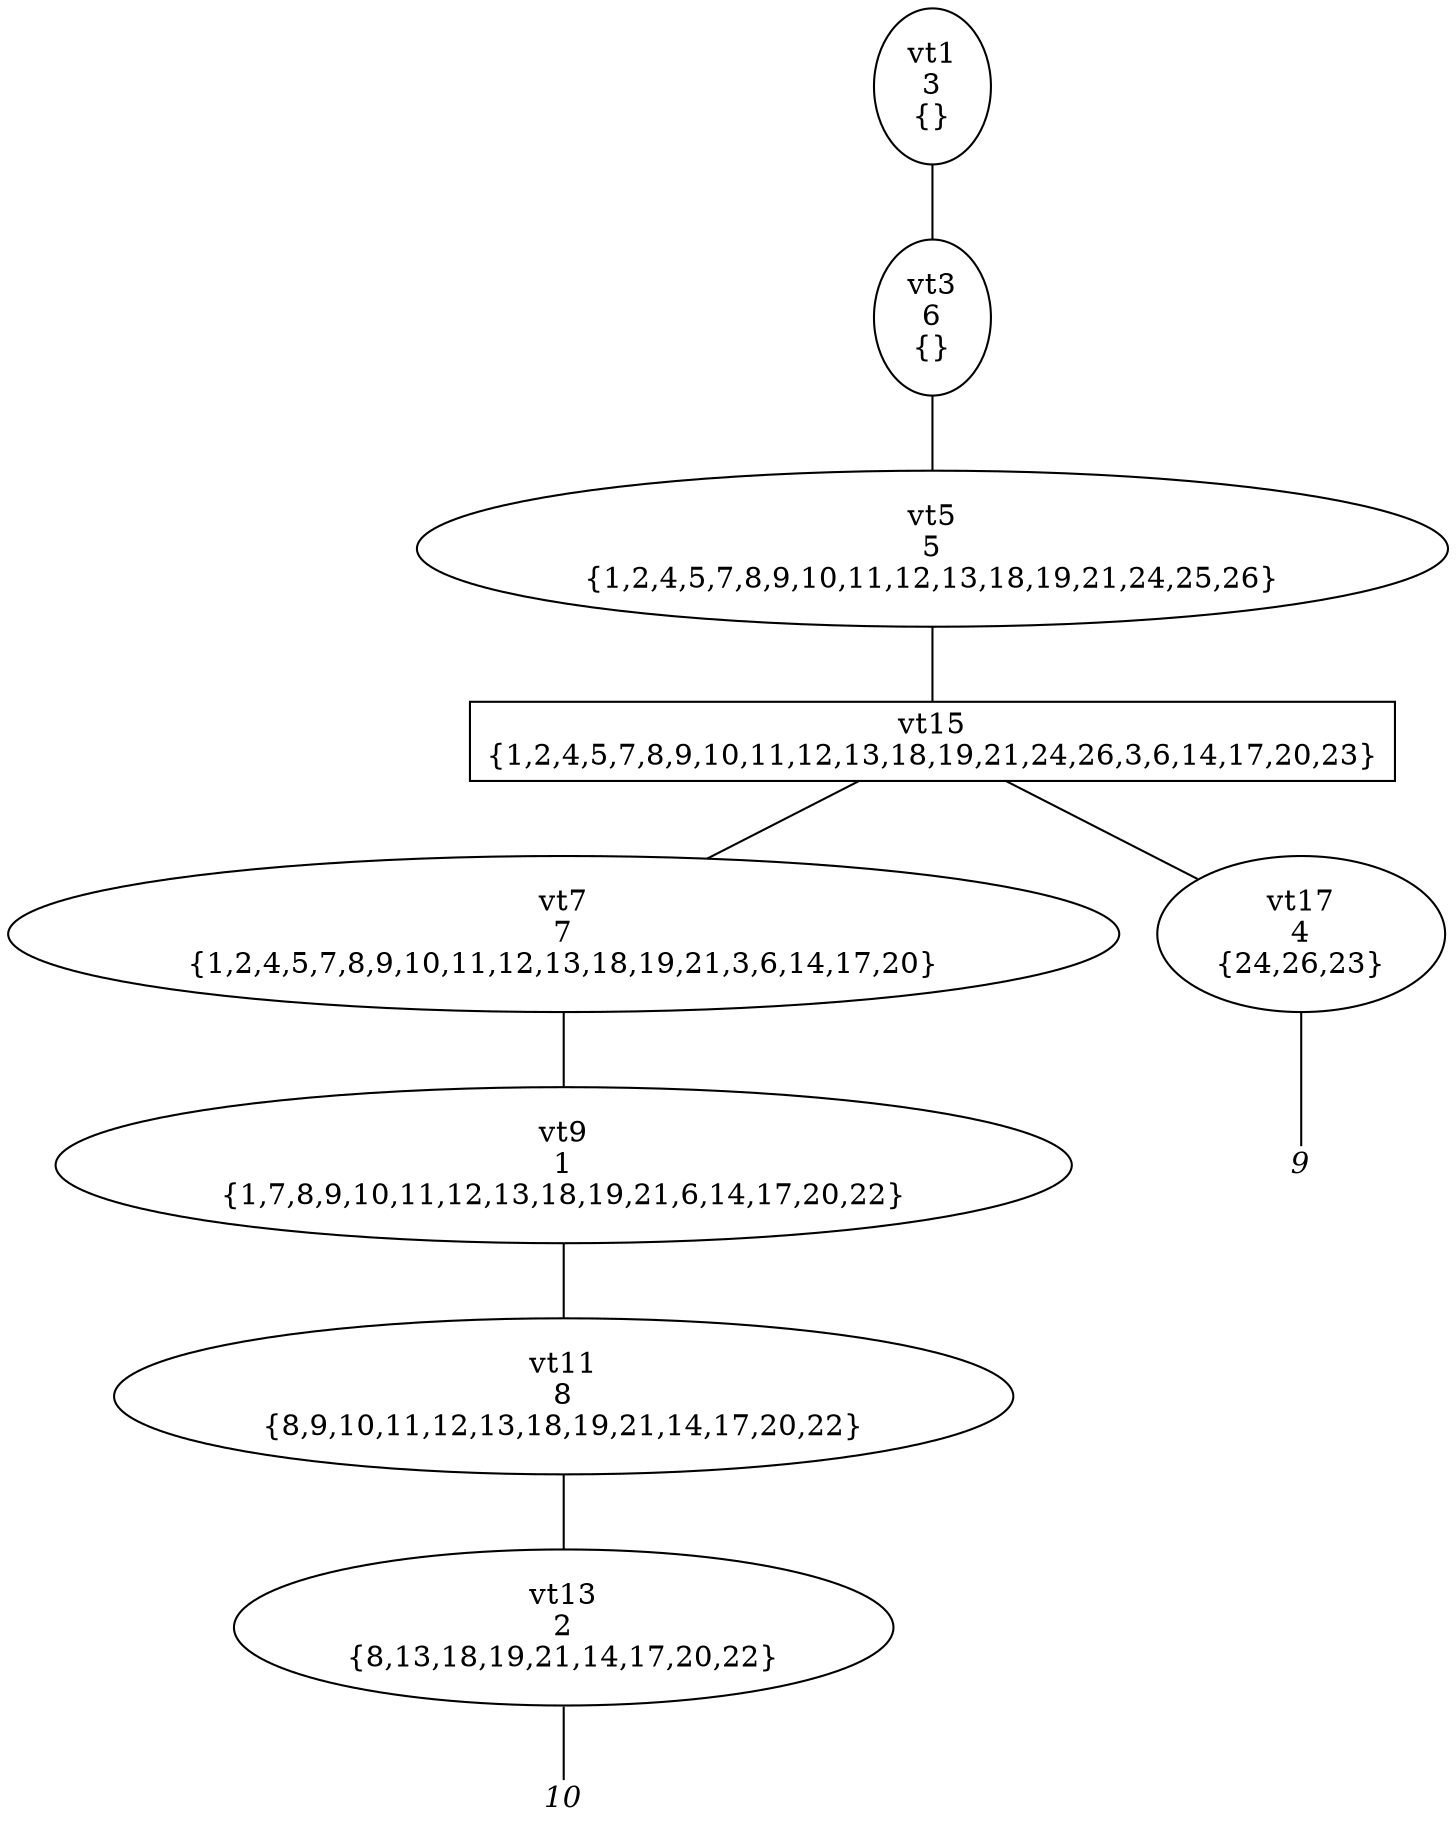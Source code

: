 
digraph vtree {

overlap=false

n1 [label="vt1
3
{}",shape="ellipse"]; 
n3 [label="vt3
6
{}",shape="ellipse"]; 
n5 [label="vt5
5
{1,2,4,5,7,8,9,10,11,12,13,18,19,21,24,25,26}",shape="ellipse"]; 
n15 [label="vt15
{1,2,4,5,7,8,9,10,11,12,13,18,19,21,24,26,3,6,14,17,20,23}",shape="box"]; 
n7 [label="vt7
7
{1,2,4,5,7,8,9,10,11,12,13,18,19,21,3,6,14,17,20}",shape="ellipse"]; 
n9 [label="vt9
1
{1,7,8,9,10,11,12,13,18,19,21,6,14,17,20,22}",shape="ellipse"]; 
n11 [label="vt11
8
{8,9,10,11,12,13,18,19,21,14,17,20,22}",shape="ellipse"]; 
n13 [label="vt13
2
{8,13,18,19,21,14,17,20,22}",shape="ellipse"]; 
n14 [label="10",fontname="Times-Italic",fontsize=14,shape=plaintext,fixedsize=true,width=.25,height=.25]; 
n17 [label="vt17
4
{24,26,23}",shape="ellipse"]; 
n18 [label="9",fontname="Times-Italic",fontsize=14,shape=plaintext,fixedsize=true,width=.25,height=.25]; 
n1->n3 [arrowhead=none];
n3->n5 [arrowhead=none];
n5->n15 [arrowhead=none];
n15->n7 [arrowhead=none];
n7->n9 [arrowhead=none];
n9->n11 [arrowhead=none];
n11->n13 [arrowhead=none];
n13->n14 [arrowhead=none];
n15->n17 [arrowhead=none];
n17->n18 [arrowhead=none];


}